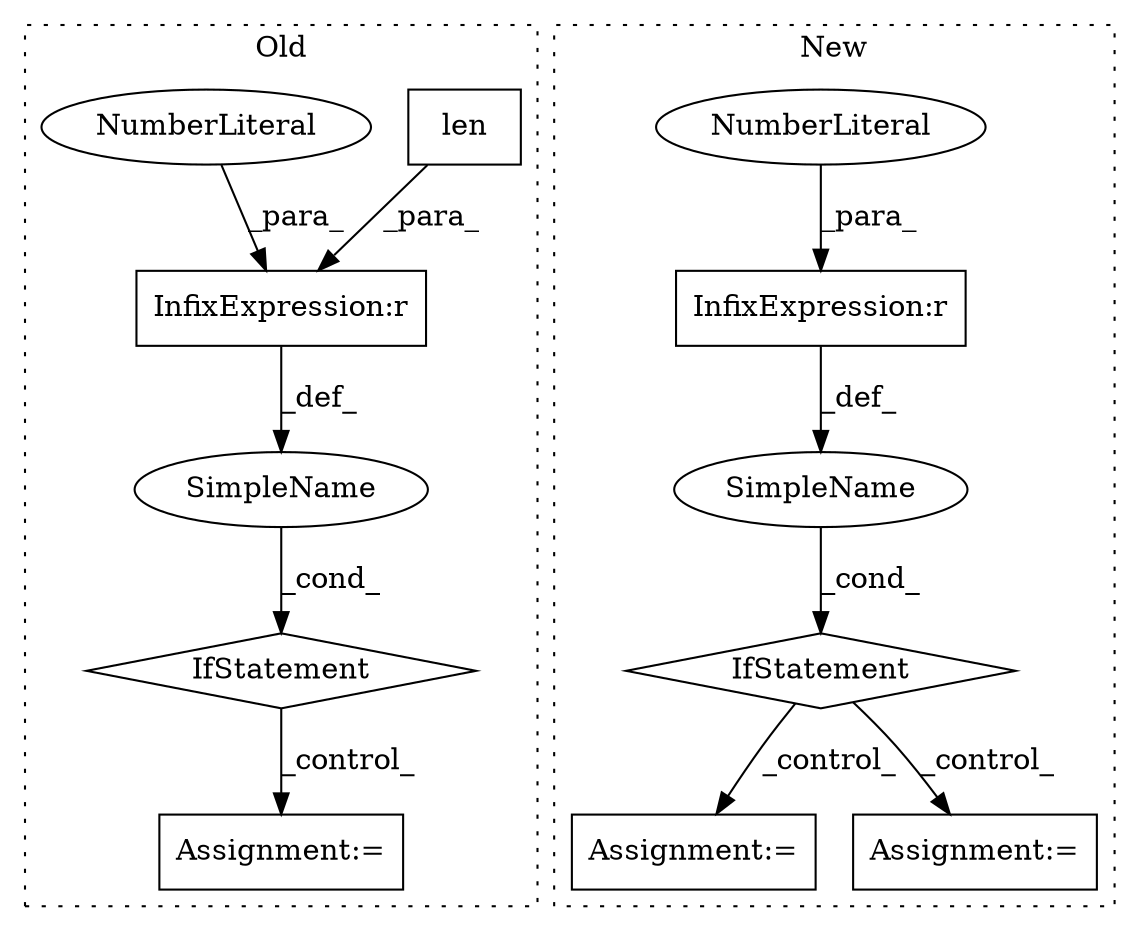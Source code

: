 digraph G {
subgraph cluster0 {
1 [label="len" a="32" s="856,868" l="4,1" shape="box"];
6 [label="IfStatement" a="25" s="875,884" l="4,2" shape="diamond"];
7 [label="InfixExpression:r" a="27" s="880" l="3" shape="box"];
8 [label="Assignment:=" a="7" s="959" l="1" shape="box"];
9 [label="SimpleName" a="42" s="" l="" shape="ellipse"];
10 [label="NumberLiteral" a="34" s="883" l="1" shape="ellipse"];
label = "Old";
style="dotted";
}
subgraph cluster1 {
2 [label="IfStatement" a="25" s="930,986" l="4,2" shape="diamond"];
3 [label="Assignment:=" a="7" s="1042" l="1" shape="box"];
4 [label="SimpleName" a="42" s="" l="" shape="ellipse"];
5 [label="InfixExpression:r" a="27" s="953" l="4" shape="box"];
11 [label="Assignment:=" a="7" s="1004" l="1" shape="box"];
12 [label="NumberLiteral" a="34" s="957" l="1" shape="ellipse"];
label = "New";
style="dotted";
}
1 -> 7 [label="_para_"];
2 -> 11 [label="_control_"];
2 -> 3 [label="_control_"];
4 -> 2 [label="_cond_"];
5 -> 4 [label="_def_"];
6 -> 8 [label="_control_"];
7 -> 9 [label="_def_"];
9 -> 6 [label="_cond_"];
10 -> 7 [label="_para_"];
12 -> 5 [label="_para_"];
}